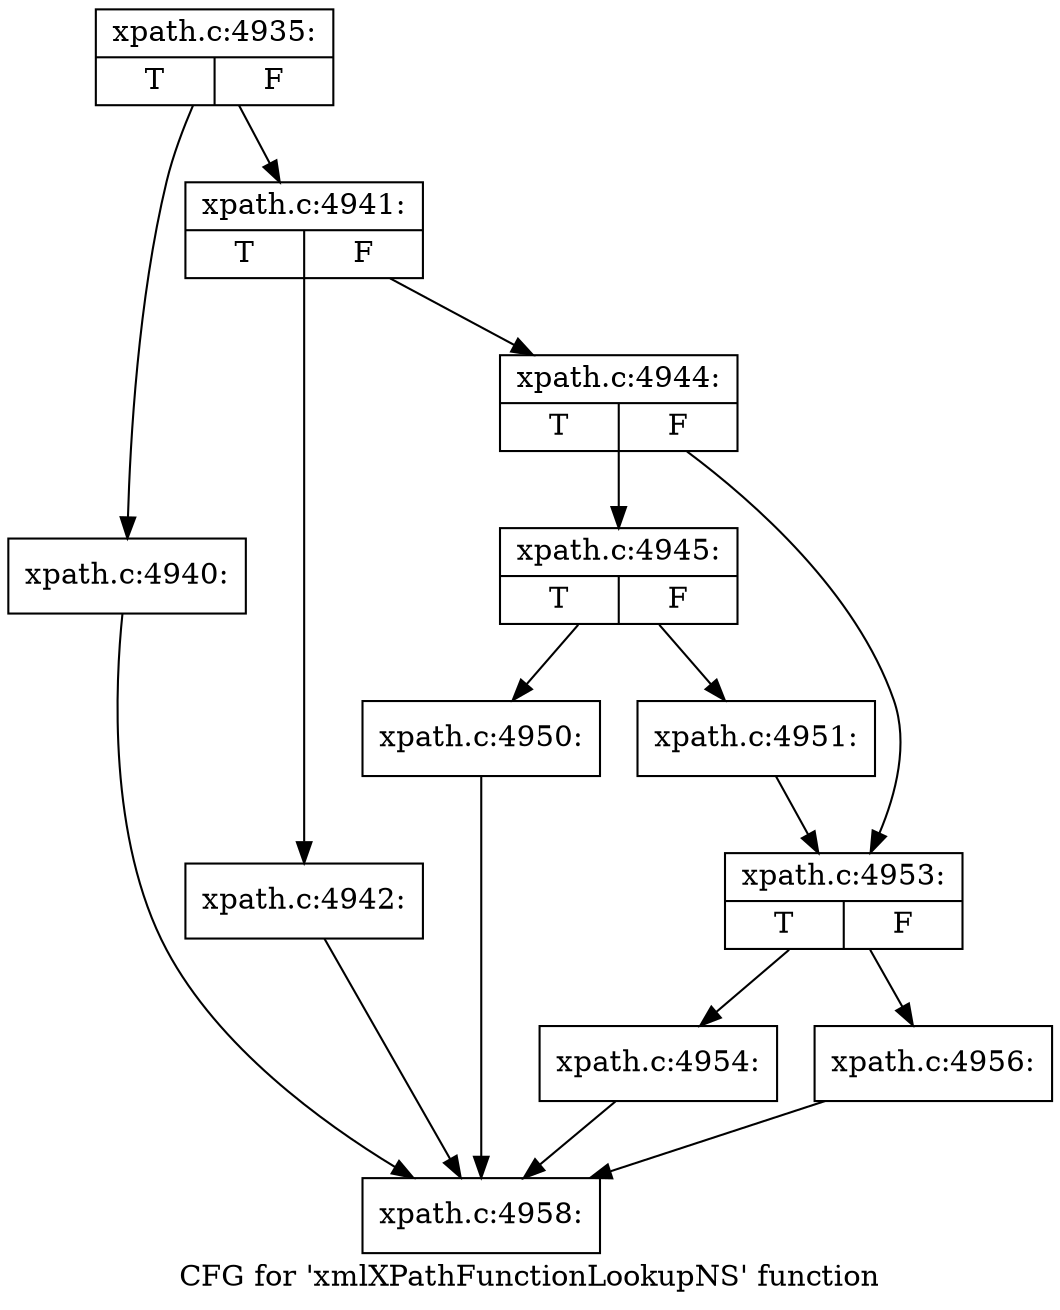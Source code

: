 digraph "CFG for 'xmlXPathFunctionLookupNS' function" {
	label="CFG for 'xmlXPathFunctionLookupNS' function";

	Node0x47ce980 [shape=record,label="{xpath.c:4935:|{<s0>T|<s1>F}}"];
	Node0x47ce980 -> Node0x47cfd20;
	Node0x47ce980 -> Node0x47cfd70;
	Node0x47cfd20 [shape=record,label="{xpath.c:4940:}"];
	Node0x47cfd20 -> Node0x4873900;
	Node0x47cfd70 [shape=record,label="{xpath.c:4941:|{<s0>T|<s1>F}}"];
	Node0x47cfd70 -> Node0x47d01d0;
	Node0x47cfd70 -> Node0x47d0220;
	Node0x47d01d0 [shape=record,label="{xpath.c:4942:}"];
	Node0x47d01d0 -> Node0x4873900;
	Node0x47d0220 [shape=record,label="{xpath.c:4944:|{<s0>T|<s1>F}}"];
	Node0x47d0220 -> Node0x487b160;
	Node0x47d0220 -> Node0x487b1b0;
	Node0x487b160 [shape=record,label="{xpath.c:4945:|{<s0>T|<s1>F}}"];
	Node0x487b160 -> Node0x487c270;
	Node0x487b160 -> Node0x487c2c0;
	Node0x487c270 [shape=record,label="{xpath.c:4950:}"];
	Node0x487c270 -> Node0x4873900;
	Node0x487c2c0 [shape=record,label="{xpath.c:4951:}"];
	Node0x487c2c0 -> Node0x487b1b0;
	Node0x487b1b0 [shape=record,label="{xpath.c:4953:|{<s0>T|<s1>F}}"];
	Node0x487b1b0 -> Node0x487c8a0;
	Node0x487b1b0 -> Node0x487c8f0;
	Node0x487c8a0 [shape=record,label="{xpath.c:4954:}"];
	Node0x487c8a0 -> Node0x4873900;
	Node0x487c8f0 [shape=record,label="{xpath.c:4956:}"];
	Node0x487c8f0 -> Node0x4873900;
	Node0x4873900 [shape=record,label="{xpath.c:4958:}"];
}
